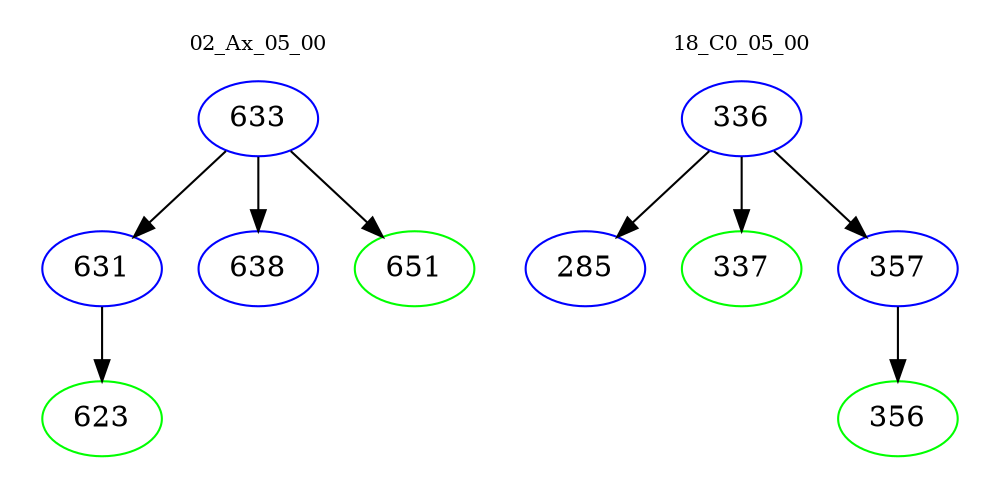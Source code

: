 digraph{
subgraph cluster_0 {
color = white
label = "02_Ax_05_00";
fontsize=10;
T0_633 [label="633", color="blue"]
T0_633 -> T0_631 [color="black"]
T0_631 [label="631", color="blue"]
T0_631 -> T0_623 [color="black"]
T0_623 [label="623", color="green"]
T0_633 -> T0_638 [color="black"]
T0_638 [label="638", color="blue"]
T0_633 -> T0_651 [color="black"]
T0_651 [label="651", color="green"]
}
subgraph cluster_1 {
color = white
label = "18_C0_05_00";
fontsize=10;
T1_336 [label="336", color="blue"]
T1_336 -> T1_285 [color="black"]
T1_285 [label="285", color="blue"]
T1_336 -> T1_337 [color="black"]
T1_337 [label="337", color="green"]
T1_336 -> T1_357 [color="black"]
T1_357 [label="357", color="blue"]
T1_357 -> T1_356 [color="black"]
T1_356 [label="356", color="green"]
}
}
